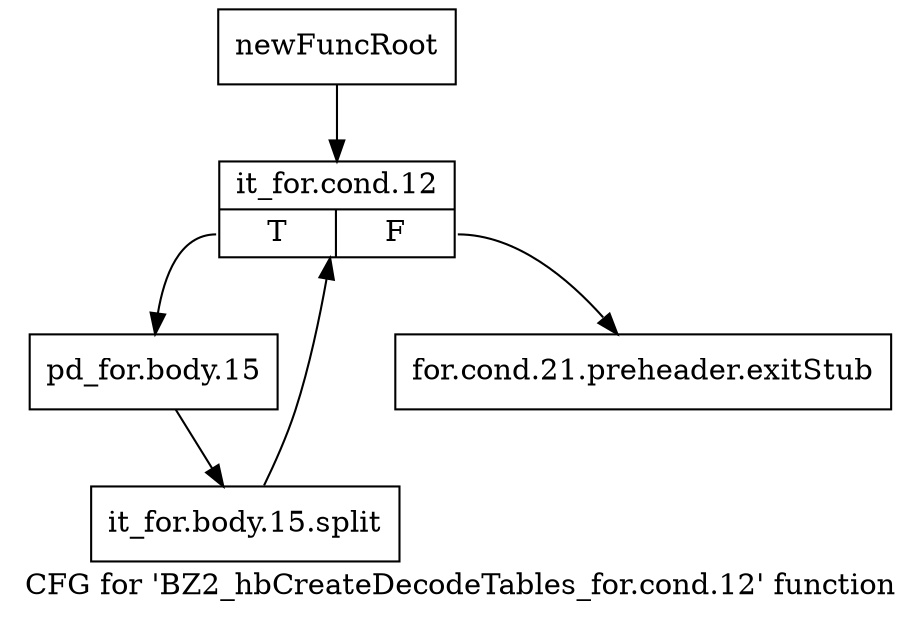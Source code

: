 digraph "CFG for 'BZ2_hbCreateDecodeTables_for.cond.12' function" {
	label="CFG for 'BZ2_hbCreateDecodeTables_for.cond.12' function";

	Node0x19d2f80 [shape=record,label="{newFuncRoot}"];
	Node0x19d2f80 -> Node0x19d3020;
	Node0x19d2fd0 [shape=record,label="{for.cond.21.preheader.exitStub}"];
	Node0x19d3020 [shape=record,label="{it_for.cond.12|{<s0>T|<s1>F}}"];
	Node0x19d3020:s0 -> Node0x19d3070;
	Node0x19d3020:s1 -> Node0x19d2fd0;
	Node0x19d3070 [shape=record,label="{pd_for.body.15}"];
	Node0x19d3070 -> Node0x1c19ae0;
	Node0x1c19ae0 [shape=record,label="{it_for.body.15.split}"];
	Node0x1c19ae0 -> Node0x19d3020;
}
